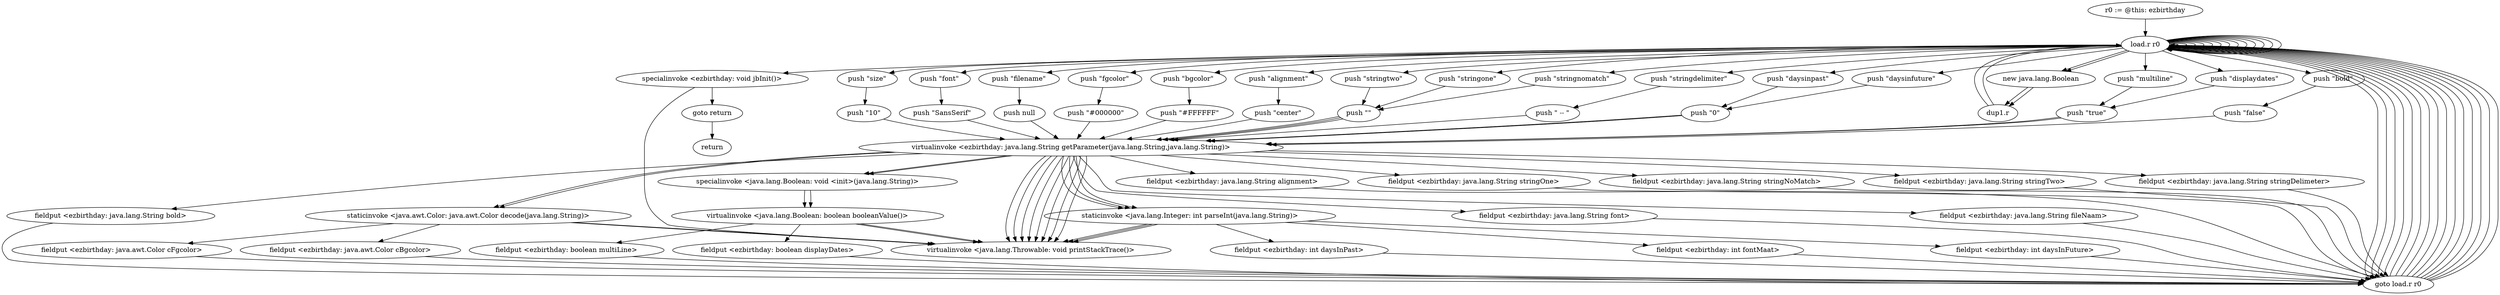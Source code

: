 digraph "" {
    "r0 := @this: ezbirthday"
    "load.r r0"
    "r0 := @this: ezbirthday"->"load.r r0";
    "load.r r0"->"load.r r0";
    "push \"bold\""
    "load.r r0"->"push \"bold\"";
    "push \"false\""
    "push \"bold\""->"push \"false\"";
    "virtualinvoke <ezbirthday: java.lang.String getParameter(java.lang.String,java.lang.String)>"
    "push \"false\""->"virtualinvoke <ezbirthday: java.lang.String getParameter(java.lang.String,java.lang.String)>";
    "fieldput <ezbirthday: java.lang.String bold>"
    "virtualinvoke <ezbirthday: java.lang.String getParameter(java.lang.String,java.lang.String)>"->"fieldput <ezbirthday: java.lang.String bold>";
    "goto load.r r0"
    "fieldput <ezbirthday: java.lang.String bold>"->"goto load.r r0";
    "goto load.r r0"->"load.r r0";
    "load.r r0"->"load.r r0";
    "push \"size\""
    "load.r r0"->"push \"size\"";
    "push \"10\""
    "push \"size\""->"push \"10\"";
    "push \"10\""->"virtualinvoke <ezbirthday: java.lang.String getParameter(java.lang.String,java.lang.String)>";
    "staticinvoke <java.lang.Integer: int parseInt(java.lang.String)>"
    "virtualinvoke <ezbirthday: java.lang.String getParameter(java.lang.String,java.lang.String)>"->"staticinvoke <java.lang.Integer: int parseInt(java.lang.String)>";
    "fieldput <ezbirthday: int fontMaat>"
    "staticinvoke <java.lang.Integer: int parseInt(java.lang.String)>"->"fieldput <ezbirthday: int fontMaat>";
    "fieldput <ezbirthday: int fontMaat>"->"goto load.r r0";
    "goto load.r r0"->"load.r r0";
    "load.r r0"->"load.r r0";
    "push \"font\""
    "load.r r0"->"push \"font\"";
    "push \"SansSerif\""
    "push \"font\""->"push \"SansSerif\"";
    "push \"SansSerif\""->"virtualinvoke <ezbirthday: java.lang.String getParameter(java.lang.String,java.lang.String)>";
    "fieldput <ezbirthday: java.lang.String font>"
    "virtualinvoke <ezbirthday: java.lang.String getParameter(java.lang.String,java.lang.String)>"->"fieldput <ezbirthday: java.lang.String font>";
    "fieldput <ezbirthday: java.lang.String font>"->"goto load.r r0";
    "goto load.r r0"->"load.r r0";
    "load.r r0"->"load.r r0";
    "push \"filename\""
    "load.r r0"->"push \"filename\"";
    "push null"
    "push \"filename\""->"push null";
    "push null"->"virtualinvoke <ezbirthday: java.lang.String getParameter(java.lang.String,java.lang.String)>";
    "fieldput <ezbirthday: java.lang.String fileNaam>"
    "virtualinvoke <ezbirthday: java.lang.String getParameter(java.lang.String,java.lang.String)>"->"fieldput <ezbirthday: java.lang.String fileNaam>";
    "fieldput <ezbirthday: java.lang.String fileNaam>"->"goto load.r r0";
    "goto load.r r0"->"load.r r0";
    "load.r r0"->"load.r r0";
    "push \"fgcolor\""
    "load.r r0"->"push \"fgcolor\"";
    "push \"#000000\""
    "push \"fgcolor\""->"push \"#000000\"";
    "push \"#000000\""->"virtualinvoke <ezbirthday: java.lang.String getParameter(java.lang.String,java.lang.String)>";
    "staticinvoke <java.awt.Color: java.awt.Color decode(java.lang.String)>"
    "virtualinvoke <ezbirthday: java.lang.String getParameter(java.lang.String,java.lang.String)>"->"staticinvoke <java.awt.Color: java.awt.Color decode(java.lang.String)>";
    "fieldput <ezbirthday: java.awt.Color cFgcolor>"
    "staticinvoke <java.awt.Color: java.awt.Color decode(java.lang.String)>"->"fieldput <ezbirthday: java.awt.Color cFgcolor>";
    "fieldput <ezbirthday: java.awt.Color cFgcolor>"->"goto load.r r0";
    "goto load.r r0"->"load.r r0";
    "load.r r0"->"load.r r0";
    "push \"bgcolor\""
    "load.r r0"->"push \"bgcolor\"";
    "push \"#FFFFFF\""
    "push \"bgcolor\""->"push \"#FFFFFF\"";
    "push \"#FFFFFF\""->"virtualinvoke <ezbirthday: java.lang.String getParameter(java.lang.String,java.lang.String)>";
    "virtualinvoke <ezbirthday: java.lang.String getParameter(java.lang.String,java.lang.String)>"->"staticinvoke <java.awt.Color: java.awt.Color decode(java.lang.String)>";
    "fieldput <ezbirthday: java.awt.Color cBgcolor>"
    "staticinvoke <java.awt.Color: java.awt.Color decode(java.lang.String)>"->"fieldput <ezbirthday: java.awt.Color cBgcolor>";
    "fieldput <ezbirthday: java.awt.Color cBgcolor>"->"goto load.r r0";
    "goto load.r r0"->"load.r r0";
    "load.r r0"->"load.r r0";
    "push \"alignment\""
    "load.r r0"->"push \"alignment\"";
    "push \"center\""
    "push \"alignment\""->"push \"center\"";
    "push \"center\""->"virtualinvoke <ezbirthday: java.lang.String getParameter(java.lang.String,java.lang.String)>";
    "fieldput <ezbirthday: java.lang.String alignment>"
    "virtualinvoke <ezbirthday: java.lang.String getParameter(java.lang.String,java.lang.String)>"->"fieldput <ezbirthday: java.lang.String alignment>";
    "fieldput <ezbirthday: java.lang.String alignment>"->"goto load.r r0";
    "goto load.r r0"->"load.r r0";
    "load.r r0"->"load.r r0";
    "push \"stringone\""
    "load.r r0"->"push \"stringone\"";
    "push \"\""
    "push \"stringone\""->"push \"\"";
    "push \"\""->"virtualinvoke <ezbirthday: java.lang.String getParameter(java.lang.String,java.lang.String)>";
    "fieldput <ezbirthday: java.lang.String stringOne>"
    "virtualinvoke <ezbirthday: java.lang.String getParameter(java.lang.String,java.lang.String)>"->"fieldput <ezbirthday: java.lang.String stringOne>";
    "fieldput <ezbirthday: java.lang.String stringOne>"->"goto load.r r0";
    "goto load.r r0"->"load.r r0";
    "load.r r0"->"load.r r0";
    "push \"stringnomatch\""
    "load.r r0"->"push \"stringnomatch\"";
    "push \"stringnomatch\""->"push \"\"";
    "push \"\""->"virtualinvoke <ezbirthday: java.lang.String getParameter(java.lang.String,java.lang.String)>";
    "fieldput <ezbirthday: java.lang.String stringNoMatch>"
    "virtualinvoke <ezbirthday: java.lang.String getParameter(java.lang.String,java.lang.String)>"->"fieldput <ezbirthday: java.lang.String stringNoMatch>";
    "fieldput <ezbirthday: java.lang.String stringNoMatch>"->"goto load.r r0";
    "goto load.r r0"->"load.r r0";
    "load.r r0"->"load.r r0";
    "push \"stringtwo\""
    "load.r r0"->"push \"stringtwo\"";
    "push \"stringtwo\""->"push \"\"";
    "push \"\""->"virtualinvoke <ezbirthday: java.lang.String getParameter(java.lang.String,java.lang.String)>";
    "fieldput <ezbirthday: java.lang.String stringTwo>"
    "virtualinvoke <ezbirthday: java.lang.String getParameter(java.lang.String,java.lang.String)>"->"fieldput <ezbirthday: java.lang.String stringTwo>";
    "fieldput <ezbirthday: java.lang.String stringTwo>"->"goto load.r r0";
    "goto load.r r0"->"load.r r0";
    "load.r r0"->"load.r r0";
    "push \"stringdelimiter\""
    "load.r r0"->"push \"stringdelimiter\"";
    "push \" -- \""
    "push \"stringdelimiter\""->"push \" -- \"";
    "push \" -- \""->"virtualinvoke <ezbirthday: java.lang.String getParameter(java.lang.String,java.lang.String)>";
    "fieldput <ezbirthday: java.lang.String stringDelimeter>"
    "virtualinvoke <ezbirthday: java.lang.String getParameter(java.lang.String,java.lang.String)>"->"fieldput <ezbirthday: java.lang.String stringDelimeter>";
    "fieldput <ezbirthday: java.lang.String stringDelimeter>"->"goto load.r r0";
    "goto load.r r0"->"load.r r0";
    "load.r r0"->"load.r r0";
    "push \"daysinfuture\""
    "load.r r0"->"push \"daysinfuture\"";
    "push \"0\""
    "push \"daysinfuture\""->"push \"0\"";
    "push \"0\""->"virtualinvoke <ezbirthday: java.lang.String getParameter(java.lang.String,java.lang.String)>";
    "virtualinvoke <ezbirthday: java.lang.String getParameter(java.lang.String,java.lang.String)>"->"staticinvoke <java.lang.Integer: int parseInt(java.lang.String)>";
    "fieldput <ezbirthday: int daysInFuture>"
    "staticinvoke <java.lang.Integer: int parseInt(java.lang.String)>"->"fieldput <ezbirthday: int daysInFuture>";
    "fieldput <ezbirthday: int daysInFuture>"->"goto load.r r0";
    "goto load.r r0"->"load.r r0";
    "load.r r0"->"load.r r0";
    "push \"daysinpast\""
    "load.r r0"->"push \"daysinpast\"";
    "push \"daysinpast\""->"push \"0\"";
    "push \"0\""->"virtualinvoke <ezbirthday: java.lang.String getParameter(java.lang.String,java.lang.String)>";
    "virtualinvoke <ezbirthday: java.lang.String getParameter(java.lang.String,java.lang.String)>"->"staticinvoke <java.lang.Integer: int parseInt(java.lang.String)>";
    "fieldput <ezbirthday: int daysInPast>"
    "staticinvoke <java.lang.Integer: int parseInt(java.lang.String)>"->"fieldput <ezbirthday: int daysInPast>";
    "fieldput <ezbirthday: int daysInPast>"->"goto load.r r0";
    "goto load.r r0"->"load.r r0";
    "new java.lang.Boolean"
    "load.r r0"->"new java.lang.Boolean";
    "dup1.r"
    "new java.lang.Boolean"->"dup1.r";
    "dup1.r"->"load.r r0";
    "push \"displaydates\""
    "load.r r0"->"push \"displaydates\"";
    "push \"true\""
    "push \"displaydates\""->"push \"true\"";
    "push \"true\""->"virtualinvoke <ezbirthday: java.lang.String getParameter(java.lang.String,java.lang.String)>";
    "specialinvoke <java.lang.Boolean: void <init>(java.lang.String)>"
    "virtualinvoke <ezbirthday: java.lang.String getParameter(java.lang.String,java.lang.String)>"->"specialinvoke <java.lang.Boolean: void <init>(java.lang.String)>";
    "virtualinvoke <java.lang.Boolean: boolean booleanValue()>"
    "specialinvoke <java.lang.Boolean: void <init>(java.lang.String)>"->"virtualinvoke <java.lang.Boolean: boolean booleanValue()>";
    "fieldput <ezbirthday: boolean displayDates>"
    "virtualinvoke <java.lang.Boolean: boolean booleanValue()>"->"fieldput <ezbirthday: boolean displayDates>";
    "fieldput <ezbirthday: boolean displayDates>"->"goto load.r r0";
    "goto load.r r0"->"load.r r0";
    "load.r r0"->"new java.lang.Boolean";
    "new java.lang.Boolean"->"dup1.r";
    "dup1.r"->"load.r r0";
    "push \"multiline\""
    "load.r r0"->"push \"multiline\"";
    "push \"multiline\""->"push \"true\"";
    "push \"true\""->"virtualinvoke <ezbirthday: java.lang.String getParameter(java.lang.String,java.lang.String)>";
    "virtualinvoke <ezbirthday: java.lang.String getParameter(java.lang.String,java.lang.String)>"->"specialinvoke <java.lang.Boolean: void <init>(java.lang.String)>";
    "specialinvoke <java.lang.Boolean: void <init>(java.lang.String)>"->"virtualinvoke <java.lang.Boolean: boolean booleanValue()>";
    "fieldput <ezbirthday: boolean multiLine>"
    "virtualinvoke <java.lang.Boolean: boolean booleanValue()>"->"fieldput <ezbirthday: boolean multiLine>";
    "fieldput <ezbirthday: boolean multiLine>"->"goto load.r r0";
    "goto load.r r0"->"load.r r0";
    "specialinvoke <ezbirthday: void jbInit()>"
    "load.r r0"->"specialinvoke <ezbirthday: void jbInit()>";
    "goto return"
    "specialinvoke <ezbirthday: void jbInit()>"->"goto return";
    "return"
    "goto return"->"return";
    "virtualinvoke <java.lang.Throwable: void printStackTrace()>"
    "specialinvoke <ezbirthday: void jbInit()>"->"virtualinvoke <java.lang.Throwable: void printStackTrace()>";
    "virtualinvoke <java.lang.Boolean: boolean booleanValue()>"->"virtualinvoke <java.lang.Throwable: void printStackTrace()>";
    "virtualinvoke <java.lang.Boolean: boolean booleanValue()>"->"virtualinvoke <java.lang.Throwable: void printStackTrace()>";
    "staticinvoke <java.lang.Integer: int parseInt(java.lang.String)>"->"virtualinvoke <java.lang.Throwable: void printStackTrace()>";
    "staticinvoke <java.lang.Integer: int parseInt(java.lang.String)>"->"virtualinvoke <java.lang.Throwable: void printStackTrace()>";
    "virtualinvoke <ezbirthday: java.lang.String getParameter(java.lang.String,java.lang.String)>"->"virtualinvoke <java.lang.Throwable: void printStackTrace()>";
    "virtualinvoke <ezbirthday: java.lang.String getParameter(java.lang.String,java.lang.String)>"->"virtualinvoke <java.lang.Throwable: void printStackTrace()>";
    "virtualinvoke <ezbirthday: java.lang.String getParameter(java.lang.String,java.lang.String)>"->"virtualinvoke <java.lang.Throwable: void printStackTrace()>";
    "virtualinvoke <ezbirthday: java.lang.String getParameter(java.lang.String,java.lang.String)>"->"virtualinvoke <java.lang.Throwable: void printStackTrace()>";
    "virtualinvoke <ezbirthday: java.lang.String getParameter(java.lang.String,java.lang.String)>"->"virtualinvoke <java.lang.Throwable: void printStackTrace()>";
    "staticinvoke <java.awt.Color: java.awt.Color decode(java.lang.String)>"->"virtualinvoke <java.lang.Throwable: void printStackTrace()>";
    "staticinvoke <java.awt.Color: java.awt.Color decode(java.lang.String)>"->"virtualinvoke <java.lang.Throwable: void printStackTrace()>";
    "virtualinvoke <ezbirthday: java.lang.String getParameter(java.lang.String,java.lang.String)>"->"virtualinvoke <java.lang.Throwable: void printStackTrace()>";
    "virtualinvoke <ezbirthday: java.lang.String getParameter(java.lang.String,java.lang.String)>"->"virtualinvoke <java.lang.Throwable: void printStackTrace()>";
    "staticinvoke <java.lang.Integer: int parseInt(java.lang.String)>"->"virtualinvoke <java.lang.Throwable: void printStackTrace()>";
    "virtualinvoke <ezbirthday: java.lang.String getParameter(java.lang.String,java.lang.String)>"->"virtualinvoke <java.lang.Throwable: void printStackTrace()>";
}
